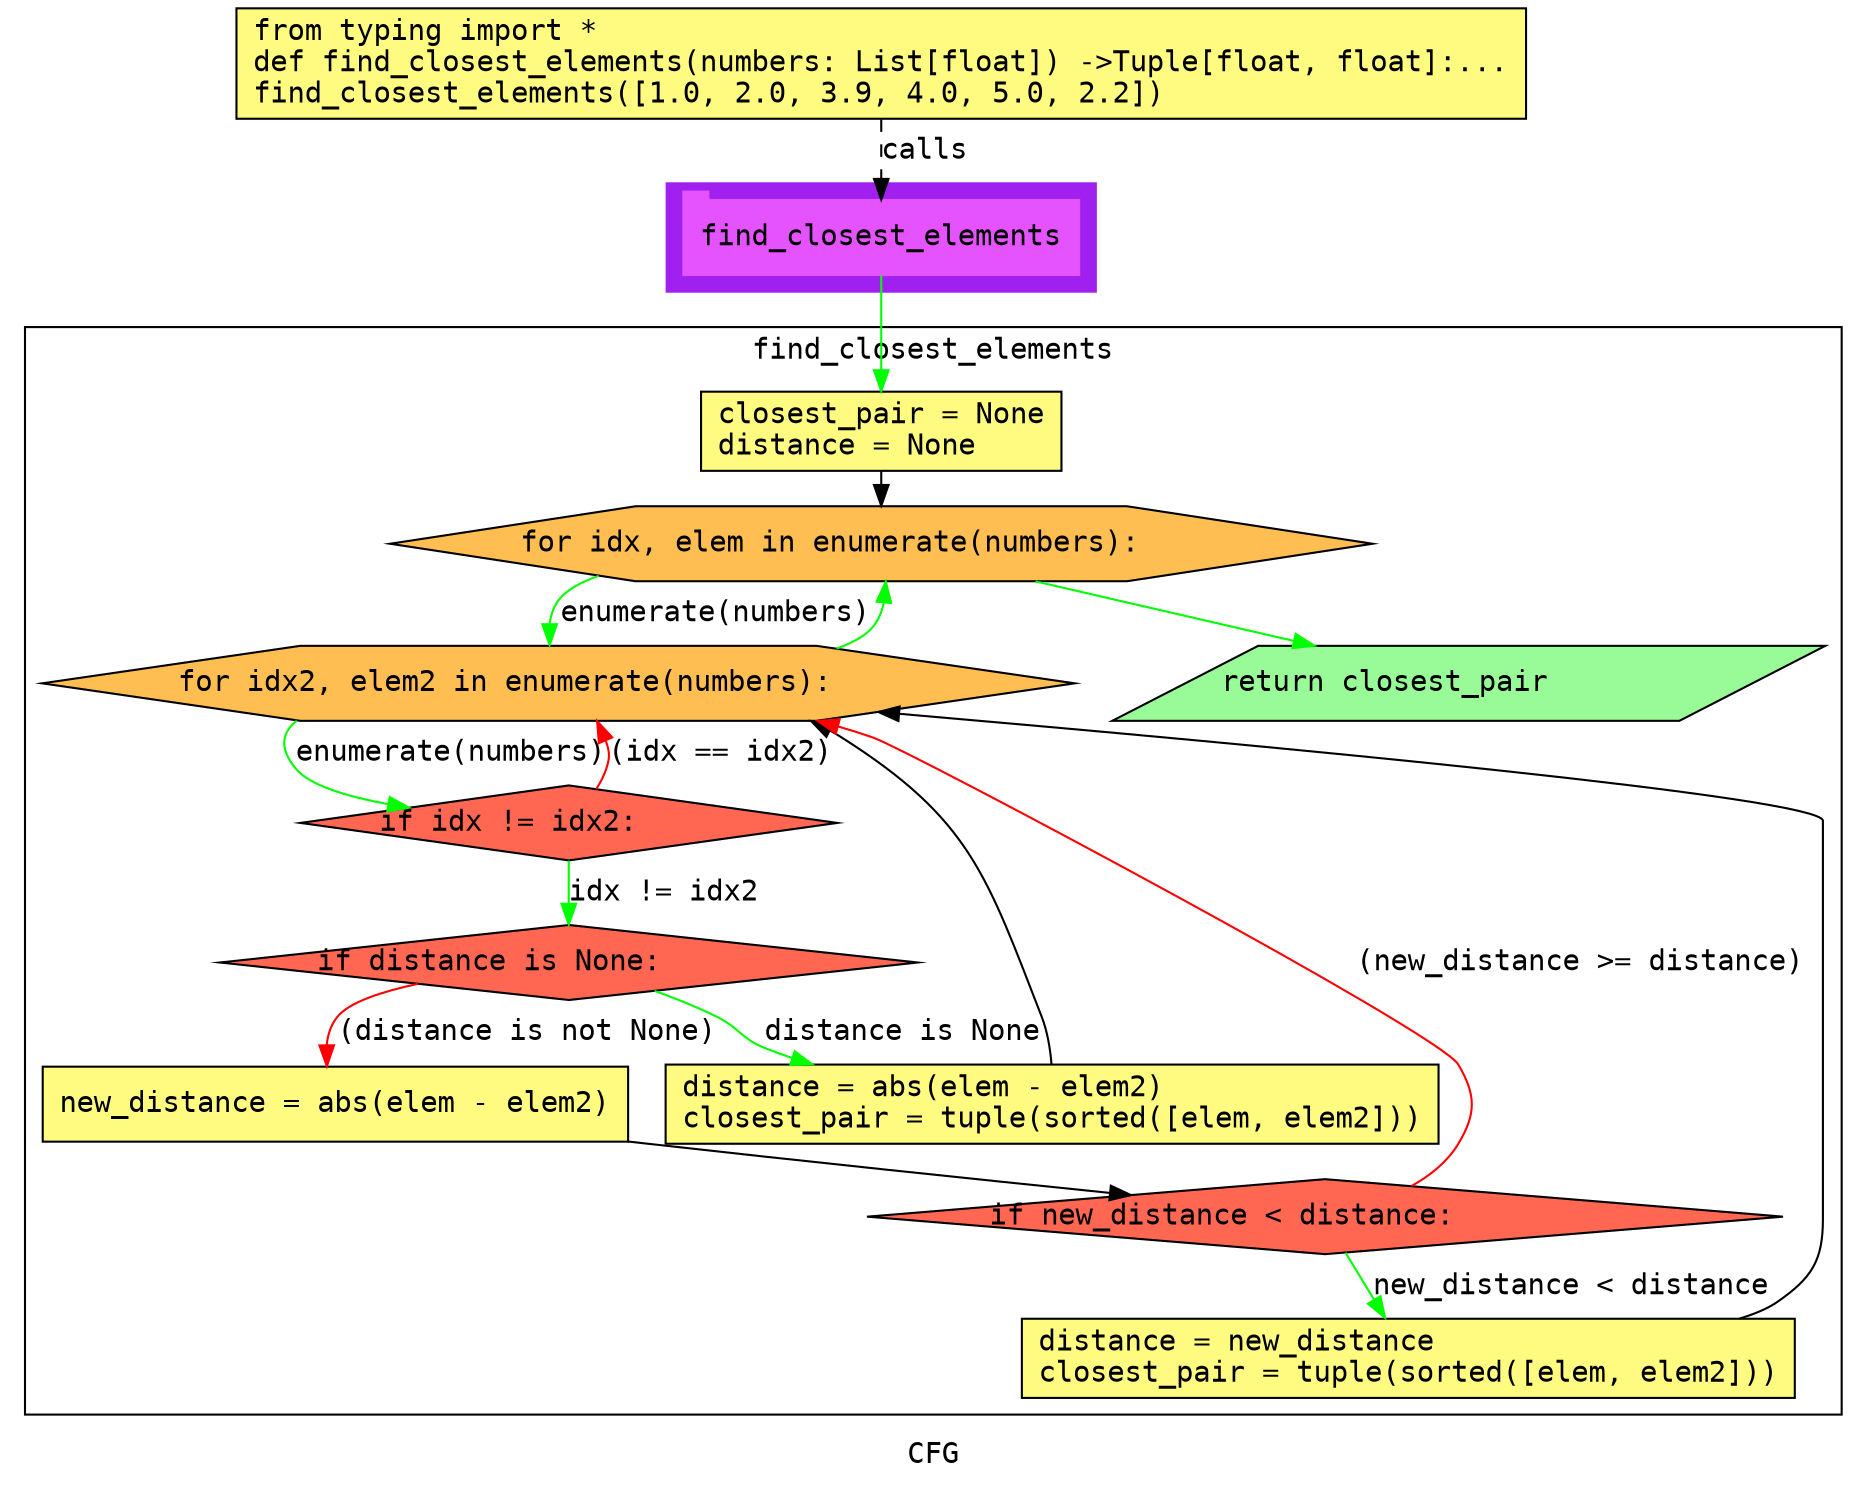 digraph cluster532CFG {
	graph [bb="0,0,876,706",
		compound=True,
		fontname="DejaVu Sans Mono",
		label=CFG,
		lheight=0.21,
		lp="438,11.5",
		lwidth=0.35,
		pack=False,
		rankdir=TB,
		ranksep=0.02
	];
	node [fontname="DejaVu Sans Mono",
		label="\N"
	];
	edge [fontname="DejaVu Sans Mono"];
	subgraph cluster_1 {
		graph [bb="316,570,522,622",
			color=purple,
			compound=true,
			fontname="DejaVu Sans Mono",
			label="",
			rankdir=TB,
			ranksep=0.02,
			shape=tab,
			style=filled
		];
		node [fontname="DejaVu Sans Mono"];
		edge [fontname="DejaVu Sans Mono"];
		27	[color="#E552FF",
			height=0.5,
			label=find_closest_elements,
			linenum="[20]",
			pos="419,596",
			shape=tab,
			style=filled,
			width=2.6389];
	}
	subgraph cluster4find_closest_elements {
		graph [bb="8,31,868,553",
			compound=True,
			fontname="DejaVu Sans Mono",
			label=find_closest_elements,
			lheight=0.21,
			lp="438,541.5",
			lwidth=2.42,
			pack=False,
			rankdir=TB,
			ranksep=0.02
		];
		node [fontname="DejaVu Sans Mono"];
		edge [fontname="DejaVu Sans Mono"];
		subgraph cluster_4 {
			graph [color=purple,
				compound=true,
				fontname="DejaVu Sans Mono",
				label="",
				rankdir=TB,
				ranksep=0.02,
				shape=tab,
				style=filled
			];
			node [fontname="DejaVu Sans Mono"];
			edge [fontname="DejaVu Sans Mono"];
		}
		subgraph cluster_6 {
			graph [color=purple,
				compound=true,
				fontname="DejaVu Sans Mono",
				label="",
				rankdir=TB,
				ranksep=0.02,
				shape=tab,
				style=filled
			];
			node [fontname="DejaVu Sans Mono"];
			edge [fontname="DejaVu Sans Mono"];
		}
		subgraph cluster_13 {
			graph [color=purple,
				compound=true,
				fontname="DejaVu Sans Mono",
				label="",
				rankdir=TB,
				ranksep=0.02,
				shape=tab,
				style=filled
			];
			node [fontname="DejaVu Sans Mono"];
			edge [fontname="DejaVu Sans Mono"];
		}
		subgraph cluster_15 {
			graph [color=purple,
				compound=true,
				fontname="DejaVu Sans Mono",
				label="",
				rankdir=TB,
				ranksep=0.02,
				shape=tab,
				style=filled
			];
			node [fontname="DejaVu Sans Mono"];
			edge [fontname="DejaVu Sans Mono"];
		}
		subgraph cluster_18 {
			graph [color=purple,
				compound=true,
				fontname="DejaVu Sans Mono",
				label="",
				rankdir=TB,
				ranksep=0.02,
				shape=tab,
				style=filled
			];
			node [fontname="DejaVu Sans Mono"];
			edge [fontname="DejaVu Sans Mono"];
		}
		3	[fillcolor="#FFFB81",
			height=0.52778,
			label="closest_pair = None\ldistance = None\l",
			linenum="[3, 4]",
			pos="419,503",
			shape=rectangle,
			style="filled,solid",
			width=2.4028];
		4	[fillcolor="#FFBE52",
			height=0.5,
			label="for idx, elem in enumerate(numbers):\l",
			linenum="[6]",
			pos="419,449",
			shape=hexagon,
			style="filled,solid",
			width=6.5459];
		3 -> 4	[color=black,
			pos="e,419,467.22 419,483.81 419,481.71 419,479.53 419,477.33"];
		6	[fillcolor="#FFBE52",
			height=0.5,
			label="for idx2, elem2 in enumerate(numbers):\l",
			linenum="[7]",
			pos="264,382",
			shape=hexagon,
			style="filled,solid",
			width=6.8795];
		4 -> 6	[color=green,
			label="enumerate(numbers)",
			lp="335.5,415.5",
			pos="e,257.58,400.29 280.3,434.09 271.59,431.09 264.79,427.43 261,423 257.97,419.45 256.73,415.01 256.55,410.4"];
		7	[fillcolor="#98fb98",
			height=0.5,
			label="return closest_pair\l",
			linenum="[18]",
			pos="695,382",
			shape=parallelogram,
			style="filled,solid",
			width=4.5794];
		4 -> 7	[color=green,
			pos="e,622.49,400.08 491.52,430.92 528.61,422.19 573.92,411.52 612.36,402.46"];
		6 -> 4	[color=green,
			pos="e,421.19,430.85 397.51,398.64 404.78,401.29 410.53,404.38 414,408 417.31,411.44 419.21,415.89 420.21,420.57"];
		9	[fillcolor="#FF6752",
			height=0.5,
			label="if idx != idx2:\l",
			linenum="[8]",
			pos="269,315",
			shape=diamond,
			style="filled,solid",
			width=3.5745];
		6 -> 9	[color=green,
			label="enumerate(numbers)",
			lp="208.5,348.5",
			pos="e,190.02,322.06 134.46,364.52 127.01,358.8 125.54,351.17 134,341 140.74,332.89 158.95,327.4 179.9,323.69"];
		9 -> 6	[color=red,
			label="(idx == idx2)",
			lp="342,348.5",
			pos="e,282.63,363.83 282.24,331.32 284.2,334.35 285.92,337.64 287,341 288.47,345.56 289.08,348.11 286.78,354.39"];
		11	[fillcolor="#FF6752",
			height=0.5,
			label="if distance is None:\l",
			linenum="[9]",
			pos="269,248",
			shape=diamond,
			style="filled,solid",
			width=4.6469];
		9 -> 11	[color=green,
			label="idx != idx2",
			lp="314.5,281.5",
			pos="e,269,266.19 269,296.92 269,290.7 269,283.5 269,276.6"];
		13	[fillcolor="#FFFB81",
			height=0.52778,
			label="distance = abs(elem - elem2)\lclosest_pair = tuple(sorted([elem, elem2]))\l",
			linenum="[10, 11]",
			pos="501,180",
			shape=rectangle,
			style="filled,solid",
			width=5.1528];
		11 -> 13	[color=green,
			label="distance is None",
			lp="429.5,214.5",
			pos="e,385.92,199.09 310.24,234.36 320.17,230.8 330.62,226.62 340,222 350.95,216.6 351.68,211.55 363,207 367.25,205.29 371.62,203.69 \
376.07,202.2"];
		15	[fillcolor="#FFFB81",
			height=0.5,
			label="new_distance = abs(elem - elem2)\l",
			linenum="[13]",
			pos="157,180",
			shape=rectangle,
			style="filled,solid",
			width=3.9028];
		11 -> 15	[color=red,
			label="(distance is not None)",
			lp="249,214.5",
			pos="e,152.91,198.23 196.62,237.77 179.03,234 163.64,228.87 158,222 154.84,218.14 153.33,213.33 152.81,208.36"];
		13 -> 6	[color=black,
			pos="e,385.32,363.92 500.74,199.03 500.14,206.36 498.81,214.78 496,222 469.4,290.26 461.86,316.75 400,356 398.25,357.11 396.47,358.17 \
394.65,359.19"];
		17	[fillcolor="#FF6752",
			height=0.5,
			label="if new_distance < distance:\l",
			linenum="[14]",
			pos="620,126",
			shape=diamond,
			style="filled,solid",
			width=6.1022];
		15 -> 17	[color=black,
			pos="e,529.23,136.59 297.52,162.09 300.71,161.72 303.87,161.36 307,161 377.86,152.9 457.8,144.22 519.16,137.66"];
		17 -> 6	[color=red,
			label="(new_distance >= distance)",
			lp="746.5,248",
			pos="e,388.49,363.97 670.63,139.92 680.66,144.86 689.95,151.66 696,161 705.19,175.17 704.63,184.48 696,199 681.26,223.79 664.23,216.04 \
639,230 539.05,285.29 522.75,318.1 415,356 409.54,357.92 403.92,359.7 398.2,361.33"];
		18	[fillcolor="#FFFB81",
			height=0.52778,
			label="distance = new_distance\lclosest_pair = tuple(sorted([elem, elem2]))\l",
			linenum="[15, 16]",
			pos="660,58",
			shape=rectangle,
			style="filled,solid",
			width=5.1528];
		17 -> 18	[color=green,
			label="new_distance < distance",
			lp="738,92.5",
			pos="e,648.81,77.456 629.89,108.69 634.01,101.88 638.91,93.792 643.55,86.138"];
		18 -> 6	[color=black,
			pos="e,416.07,368.04 819.02,77.057 826.54,79.397 832.73,82.033 837,85 853.67,96.571 859,104.71 859,125 859,316 859,316 859,316 859,326.92 \
602.41,351.53 426.24,367.14"];
	}
	1	[fillcolor="#FFFB81",
		height=0.73611,
		label="from typing import *\ldef find_closest_elements(numbers: List[float]) ->Tuple[float, float]:...\lfind_closest_elements([1.0, 2.0, \
3.9, 4.0, 5.0, 2.2])\l",
		linenum="[1]",
		pos="419,679.5",
		shape=rectangle,
		style="filled,solid",
		width=8.5972];
	1 -> 27	[label=calls,
		lp="440,637.5",
		pos="e,419,614.13 419,652.71 419,643.66 419,633.47 419,624.3",
		style=dashed];
	27 -> 3	[color=green,
		pos="e,419,522.29 419,577.88 419,565.12 419,547.4 419,532.52"];
}
